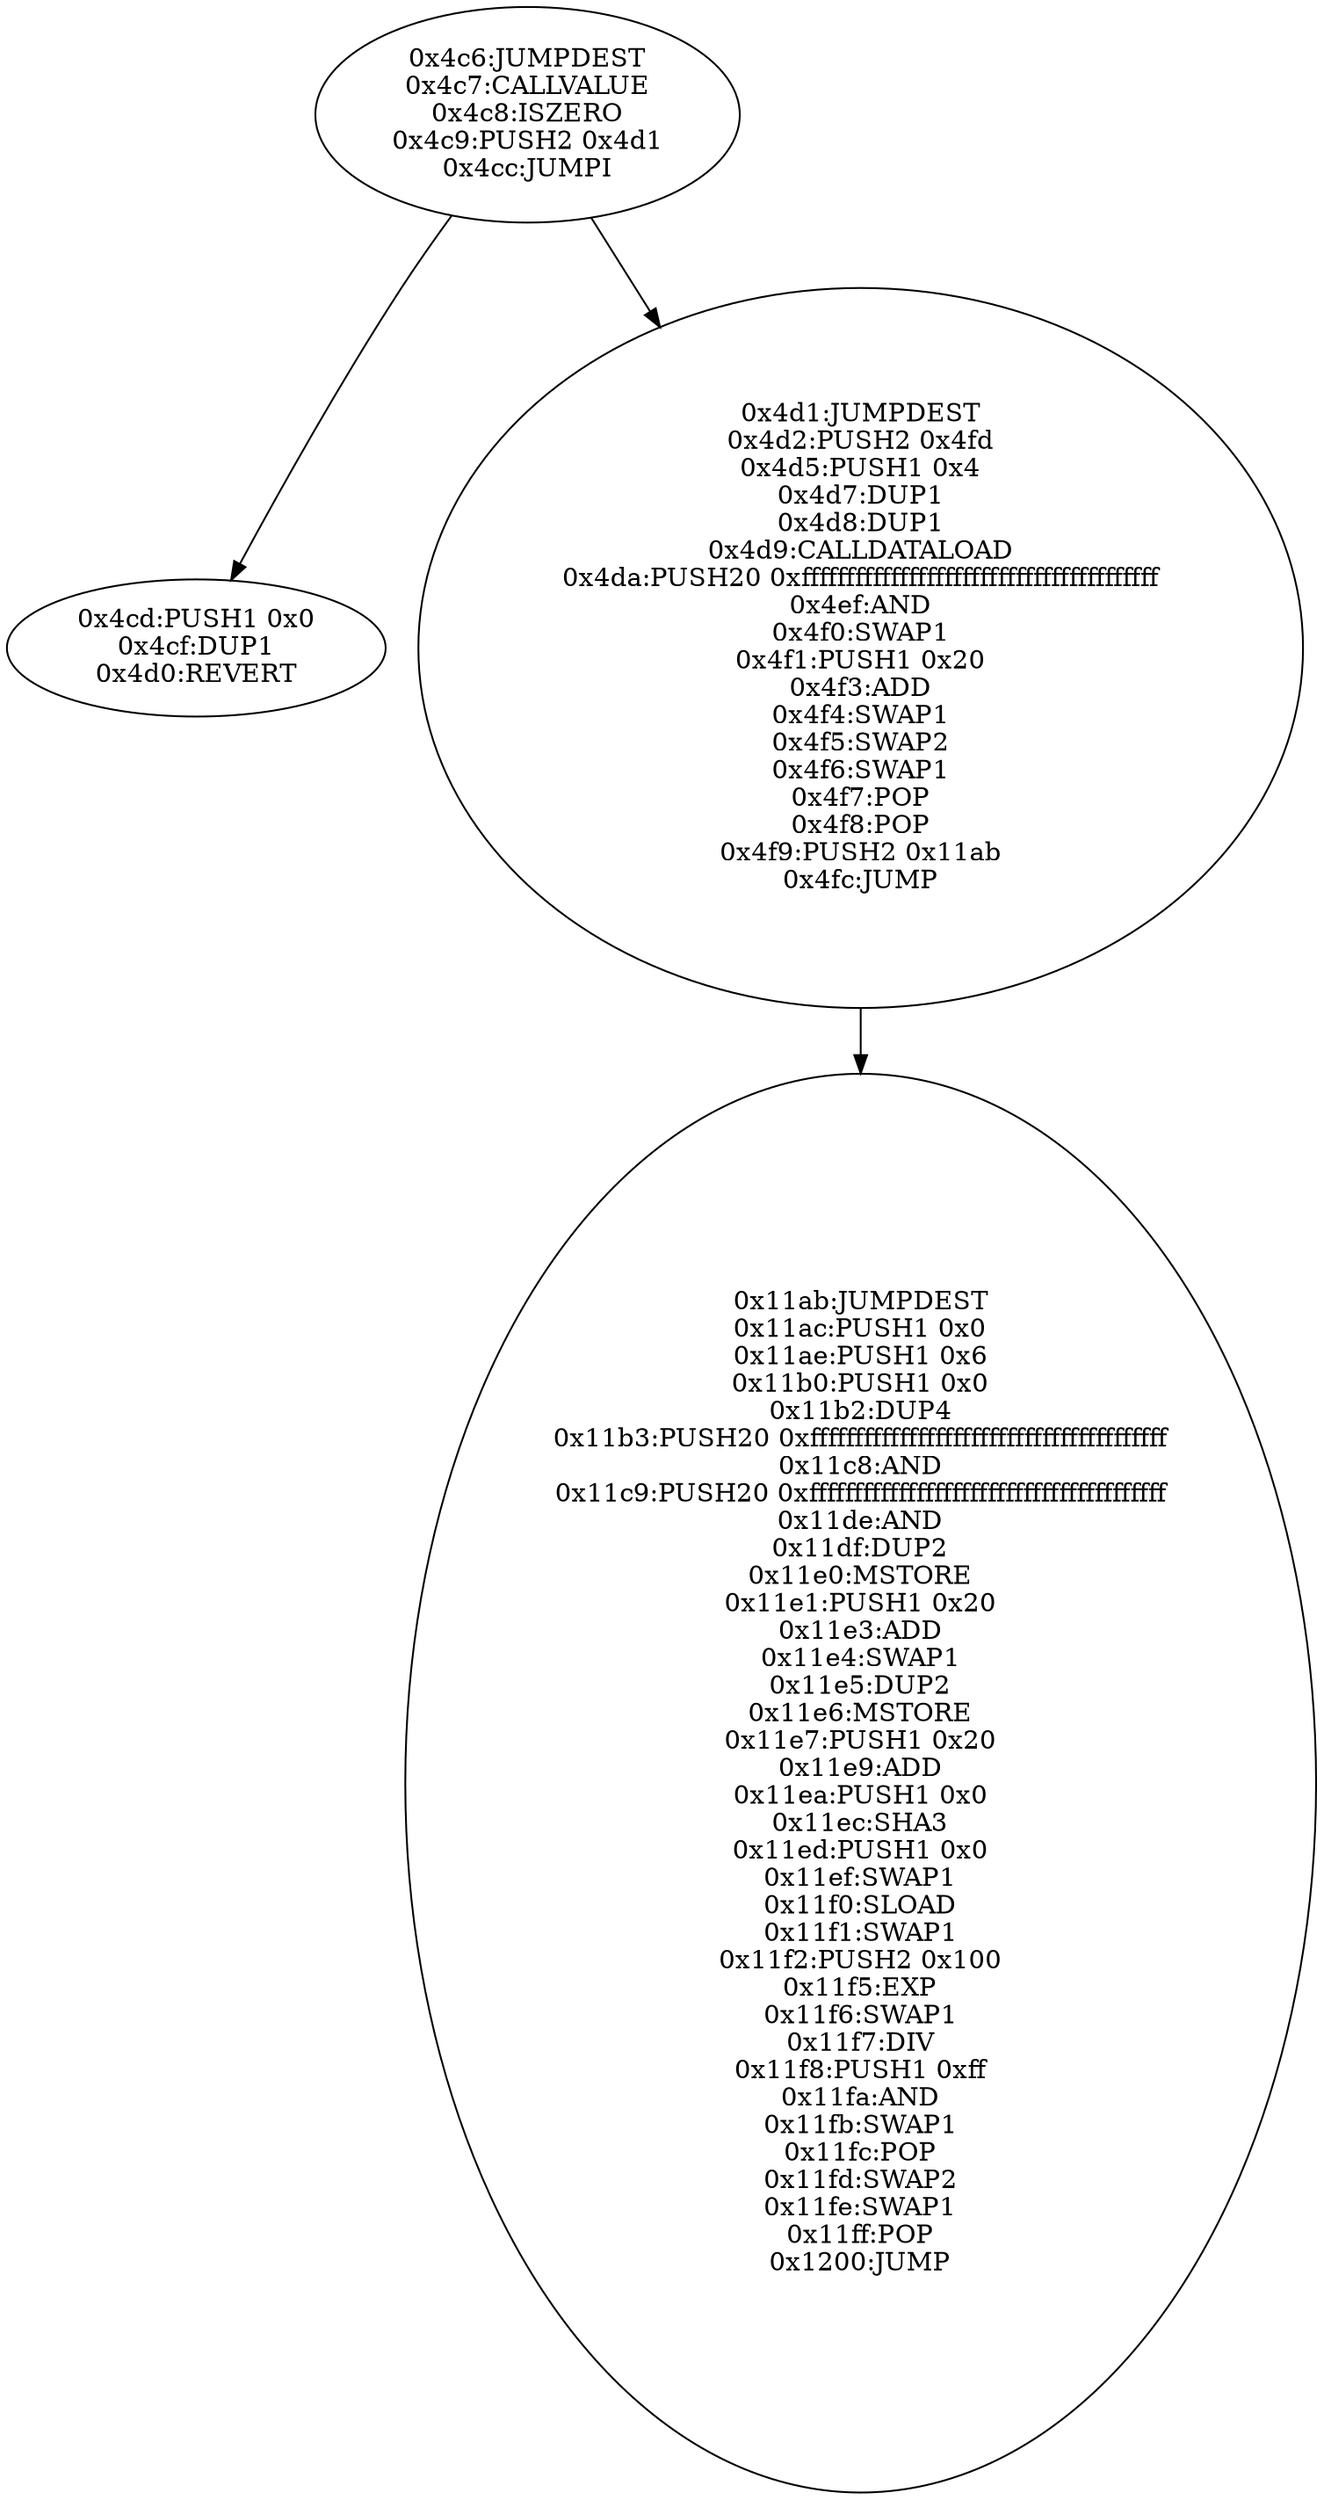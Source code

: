 digraph{
1222[label="0x4c6:JUMPDEST
0x4c7:CALLVALUE
0x4c8:ISZERO
0x4c9:PUSH2 0x4d1
0x4cc:JUMPI"]
1222 -> 1229
1222 -> 1233
1229[label="0x4cd:PUSH1 0x0
0x4cf:DUP1
0x4d0:REVERT"]
1233[label="0x4d1:JUMPDEST
0x4d2:PUSH2 0x4fd
0x4d5:PUSH1 0x4
0x4d7:DUP1
0x4d8:DUP1
0x4d9:CALLDATALOAD
0x4da:PUSH20 0xffffffffffffffffffffffffffffffffffffffff
0x4ef:AND
0x4f0:SWAP1
0x4f1:PUSH1 0x20
0x4f3:ADD
0x4f4:SWAP1
0x4f5:SWAP2
0x4f6:SWAP1
0x4f7:POP
0x4f8:POP
0x4f9:PUSH2 0x11ab
0x4fc:JUMP"]
1233 -> 4523
4523[label="0x11ab:JUMPDEST
0x11ac:PUSH1 0x0
0x11ae:PUSH1 0x6
0x11b0:PUSH1 0x0
0x11b2:DUP4
0x11b3:PUSH20 0xffffffffffffffffffffffffffffffffffffffff
0x11c8:AND
0x11c9:PUSH20 0xffffffffffffffffffffffffffffffffffffffff
0x11de:AND
0x11df:DUP2
0x11e0:MSTORE
0x11e1:PUSH1 0x20
0x11e3:ADD
0x11e4:SWAP1
0x11e5:DUP2
0x11e6:MSTORE
0x11e7:PUSH1 0x20
0x11e9:ADD
0x11ea:PUSH1 0x0
0x11ec:SHA3
0x11ed:PUSH1 0x0
0x11ef:SWAP1
0x11f0:SLOAD
0x11f1:SWAP1
0x11f2:PUSH2 0x100
0x11f5:EXP
0x11f6:SWAP1
0x11f7:DIV
0x11f8:PUSH1 0xff
0x11fa:AND
0x11fb:SWAP1
0x11fc:POP
0x11fd:SWAP2
0x11fe:SWAP1
0x11ff:POP
0x1200:JUMP"]

}